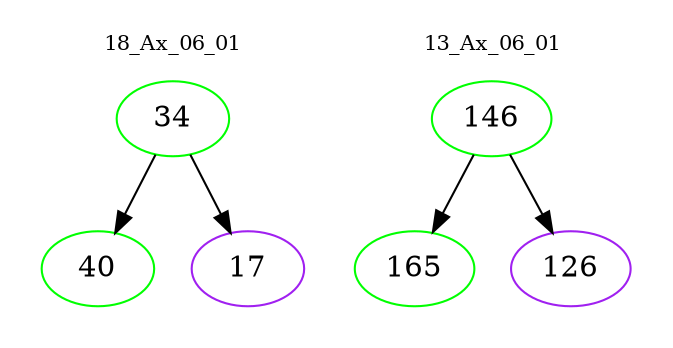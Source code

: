 digraph{
subgraph cluster_0 {
color = white
label = "18_Ax_06_01";
fontsize=10;
T0_34 [label="34", color="green"]
T0_34 -> T0_40 [color="black"]
T0_40 [label="40", color="green"]
T0_34 -> T0_17 [color="black"]
T0_17 [label="17", color="purple"]
}
subgraph cluster_1 {
color = white
label = "13_Ax_06_01";
fontsize=10;
T1_146 [label="146", color="green"]
T1_146 -> T1_165 [color="black"]
T1_165 [label="165", color="green"]
T1_146 -> T1_126 [color="black"]
T1_126 [label="126", color="purple"]
}
}
